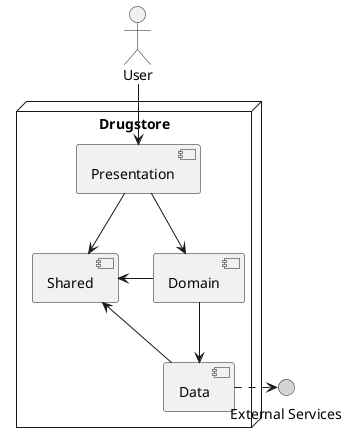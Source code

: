 @startuml

actor "User" as user

interface "External Services" as e #lightgrey

node "Drugstore" as drugstore {
    component Shared
    component "Presentation" as ui
    component Domain
    component Data
    ui -down-> Domain
    Domain -down-> Data
    ui -down-> Shared
    Domain -left-> Shared
    Data -left-> Shared
}

user --> ui
Data .right.> e

@enduml
